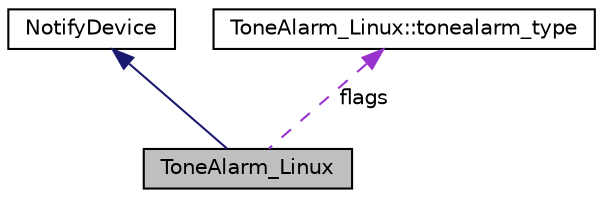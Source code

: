 digraph "ToneAlarm_Linux"
{
 // INTERACTIVE_SVG=YES
  edge [fontname="Helvetica",fontsize="10",labelfontname="Helvetica",labelfontsize="10"];
  node [fontname="Helvetica",fontsize="10",shape=record];
  Node1 [label="ToneAlarm_Linux",height=0.2,width=0.4,color="black", fillcolor="grey75", style="filled", fontcolor="black"];
  Node2 -> Node1 [dir="back",color="midnightblue",fontsize="10",style="solid",fontname="Helvetica"];
  Node2 [label="NotifyDevice",height=0.2,width=0.4,color="black", fillcolor="white", style="filled",URL="$classNotifyDevice.html"];
  Node3 -> Node1 [dir="back",color="darkorchid3",fontsize="10",style="dashed",label=" flags" ,fontname="Helvetica"];
  Node3 [label="ToneAlarm_Linux::tonealarm_type",height=0.2,width=0.4,color="black", fillcolor="white", style="filled",URL="$structToneAlarm__Linux_1_1tonealarm__type.html",tooltip="tonealarm_type - bitmask of states we track "];
}
